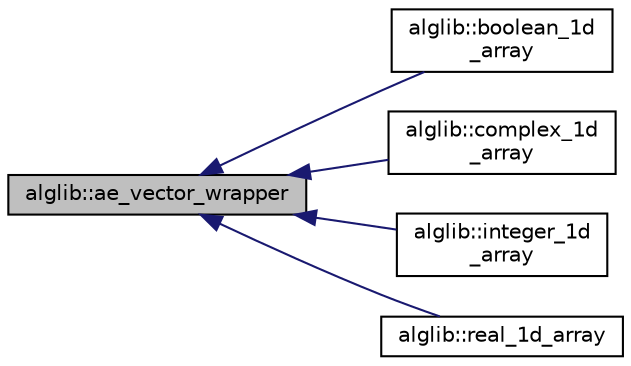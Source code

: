 digraph "alglib::ae_vector_wrapper"
{
  edge [fontname="Helvetica",fontsize="10",labelfontname="Helvetica",labelfontsize="10"];
  node [fontname="Helvetica",fontsize="10",shape=record];
  rankdir="LR";
  Node0 [label="alglib::ae_vector_wrapper",height=0.2,width=0.4,color="black", fillcolor="grey75", style="filled", fontcolor="black"];
  Node0 -> Node1 [dir="back",color="midnightblue",fontsize="10",style="solid",fontname="Helvetica"];
  Node1 [label="alglib::boolean_1d\l_array",height=0.2,width=0.4,color="black", fillcolor="white", style="filled",URL="$classalglib_1_1boolean__1d__array.html"];
  Node0 -> Node2 [dir="back",color="midnightblue",fontsize="10",style="solid",fontname="Helvetica"];
  Node2 [label="alglib::complex_1d\l_array",height=0.2,width=0.4,color="black", fillcolor="white", style="filled",URL="$classalglib_1_1complex__1d__array.html"];
  Node0 -> Node3 [dir="back",color="midnightblue",fontsize="10",style="solid",fontname="Helvetica"];
  Node3 [label="alglib::integer_1d\l_array",height=0.2,width=0.4,color="black", fillcolor="white", style="filled",URL="$classalglib_1_1integer__1d__array.html"];
  Node0 -> Node4 [dir="back",color="midnightblue",fontsize="10",style="solid",fontname="Helvetica"];
  Node4 [label="alglib::real_1d_array",height=0.2,width=0.4,color="black", fillcolor="white", style="filled",URL="$classalglib_1_1real__1d__array.html"];
}
